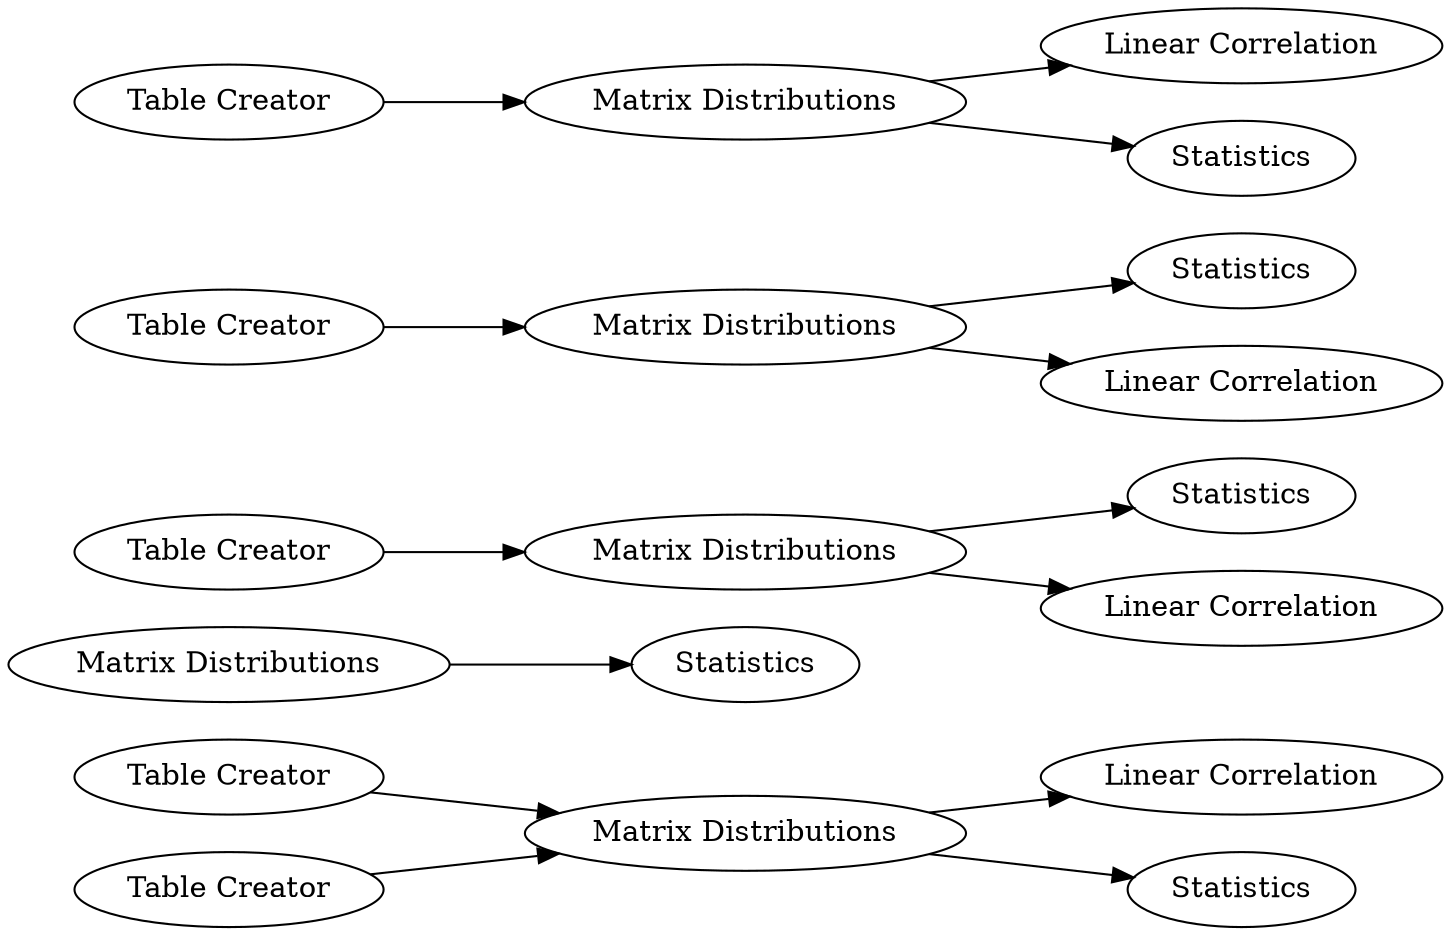 digraph {
	"-3528185858498424801_21" [label="Table Creator"]
	"-3528185858498424801_13" [label="Matrix Distributions"]
	"-3528185858498424801_16" [label=Statistics]
	"-3528185858498424801_19" [label=Statistics]
	"-3528185858498424801_34" [label="Linear Correlation"]
	"-3528185858498424801_27" [label="Table Creator"]
	"-3528185858498424801_15" [label="Matrix Distributions"]
	"-3528185858498424801_31" [label="Linear Correlation"]
	"-3528185858498424801_33" [label="Linear Correlation"]
	"-3528185858498424801_23" [label="Matrix Distributions"]
	"-3528185858498424801_32" [label="Linear Correlation"]
	"-3528185858498424801_18" [label="Matrix Distributions"]
	"-3528185858498424801_22" [label="Table Creator"]
	"-3528185858498424801_28" [label=Statistics]
	"-3528185858498424801_14" [label="Table Creator"]
	"-3528185858498424801_3" [label=Statistics]
	"-3528185858498424801_17" [label="Table Creator"]
	"-3528185858498424801_24" [label=Statistics]
	"-3528185858498424801_26" [label="Matrix Distributions"]
	"-3528185858498424801_15" -> "-3528185858498424801_31"
	"-3528185858498424801_26" -> "-3528185858498424801_34"
	"-3528185858498424801_27" -> "-3528185858498424801_26"
	"-3528185858498424801_15" -> "-3528185858498424801_16"
	"-3528185858498424801_21" -> "-3528185858498424801_23"
	"-3528185858498424801_23" -> "-3528185858498424801_24"
	"-3528185858498424801_18" -> "-3528185858498424801_32"
	"-3528185858498424801_22" -> "-3528185858498424801_23"
	"-3528185858498424801_13" -> "-3528185858498424801_3"
	"-3528185858498424801_23" -> "-3528185858498424801_33"
	"-3528185858498424801_14" -> "-3528185858498424801_15"
	"-3528185858498424801_26" -> "-3528185858498424801_28"
	"-3528185858498424801_18" -> "-3528185858498424801_19"
	"-3528185858498424801_17" -> "-3528185858498424801_18"
	rankdir=LR
}
